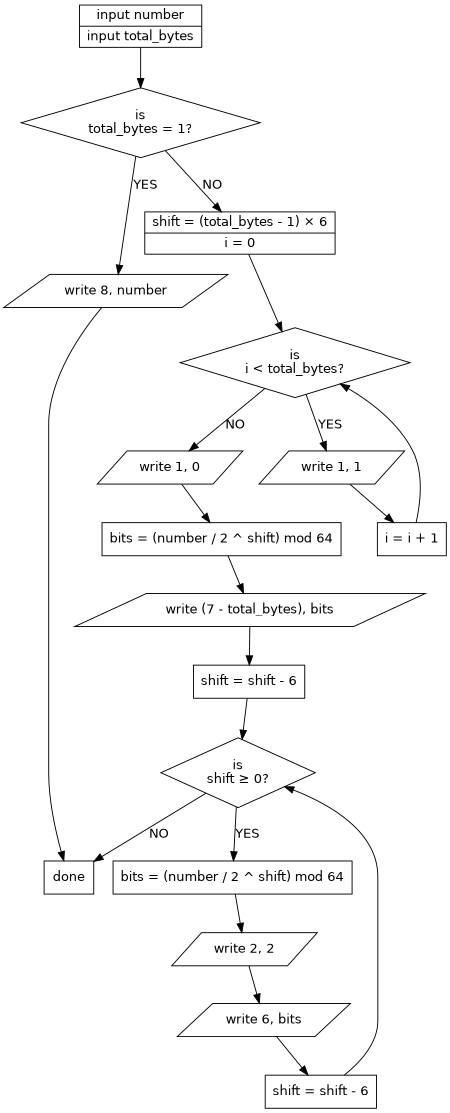 digraph read_flac_residual {
  size="3,7.5";
  node [fontname="DejaVuSans"];
  edge [fontname="DejaVuSans"];
  ratio=fill;
  margin=0;

  init [shape=record,label="{input number|input total_bytes}"];
  init -> test_1_byte;
  test_1_byte [shape=diamond,label="is\ntotal_bytes = 1?"];
  test_1_byte -> output_1_byte [label="YES"];
  test_1_byte -> set_shift [label="NO"];
  output_1_byte [shape=parallelogram,label="write 8, number"];
  output_1_byte -> done;

  set_shift [shape=record,label="{shift = (total_bytes - 1) × 6|i = 0}"];
  set_shift -> test_unary;
  test_unary [shape=diamond,label="is\ni < total_bytes?"];
  test_unary -> write_unary_bit1 [label="YES"];
  test_unary -> write_unary_bit0 [label="NO"];
  write_unary_bit1 [shape=parallelogram,label="write 1, 1"];
  write_unary_bit1 -> decrement_unary;
  decrement_unary [shape=rect,label="i = i + 1"];
  decrement_unary -> test_unary;
  write_unary_bit0 [shape=parallelogram,label="write 1, 0"];
  write_unary_bit0 -> set_remainder_bits;

  set_remainder_bits [shape=rect,label="bits = (number / 2 ^ shift) mod 64"];
  set_remainder_bits -> write_remainder_bits;
  write_remainder_bits [shape=parallelogram,label="write (7 - total_bytes), bits"];
  write_remainder_bits -> decrement_remainder_shift;
  decrement_remainder_shift [shape=rect,label="shift = shift - 6"];
  decrement_remainder_shift -> test_shift;

  test_shift [shape=diamond,label="is\nshift ≥ 0?"];
  test_shift -> done [label="NO"];
  test_shift -> set_bits [label="YES"];
  set_bits [shape=rect,label="bits = (number / 2 ^ shift) mod 64"];
  set_bits -> send_header;
  send_header [shape=parallelogram,label="write 2, 2"];
  send_header -> send_bits;
  send_bits [shape=parallelogram,label="write 6, bits"];
  send_bits -> decrement_shift;
  decrement_shift [shape=rect,label="shift = shift - 6"];
  decrement_shift -> test_shift;

  done [shape=record,label="done"];
}
